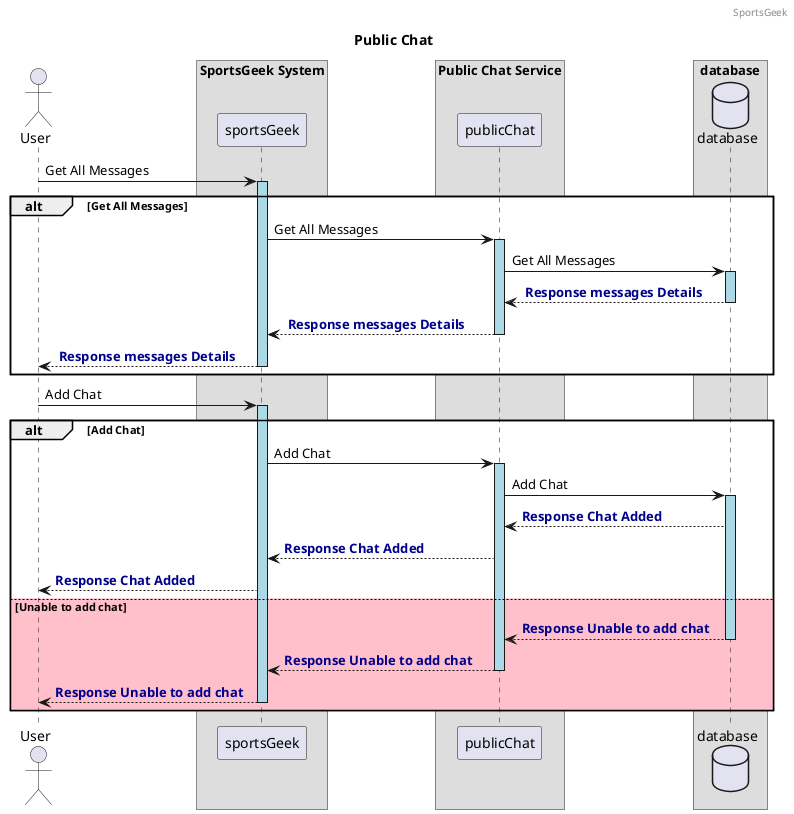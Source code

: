 @startuml
header SportsGeek
title Public Chat
skinparam ParticipantPadding 10
skinparam BoxPadding 20
actor User
box "SportsGeek System"
 participant sportsGeek
end box
box "Public Chat Service"
 participant publicChat
end box
box "database"
    database database
end box

User -> "sportsGeek": Get All Messages
activate "sportsGeek" #lightblue
alt #white Get All Messages
    "sportsGeek" -> "publicChat" : Get All Messages
    activate "publicChat" #lightblue
    "publicChat" -> "database" : Get All Messages
        activate "database" #lightblue
    "database" --> "publicChat" : <font color=darkblue><b> Response messages Details
deactivate "database"
"publicChat" --> "sportsGeek" : <font color=darkblue><b> Response messages Details
deactivate "publicChat"
"sportsGeek" --> User : <font color=darkblue><b> Response messages Details
deactivate "sportsGeek"
end alt

User -> "sportsGeek": Add Chat
activate sportsGeek #lightblue
alt #white Add Chat
"sportsGeek" -> "publicChat" : Add Chat
activate "publicChat" #lightblue
    "publicChat" -> "database" : Add Chat
    activate "database" #lightblue
    "database" --> "publicChat" : <font color=darkblue><b>Response Chat Added
"publicChat" --> "sportsGeek" : <font color=darkblue><b>Response Chat Added
"sportsGeek" --> User : <font color=darkblue><b>Response Chat Added
else #pink Unable to add chat
"database" --> "publicChat" : <font color=darkblue><b>Response Unable to add chat
deactivate "database"
"publicChat" --> "sportsGeek" : <font color=darkblue><b>Response Unable to add chat
deactivate "publicChat"
"sportsGeek" --> User : <font color=darkblue><b>Response Unable to add chat
deactivate "sportsGeek"
end alt
@enduml